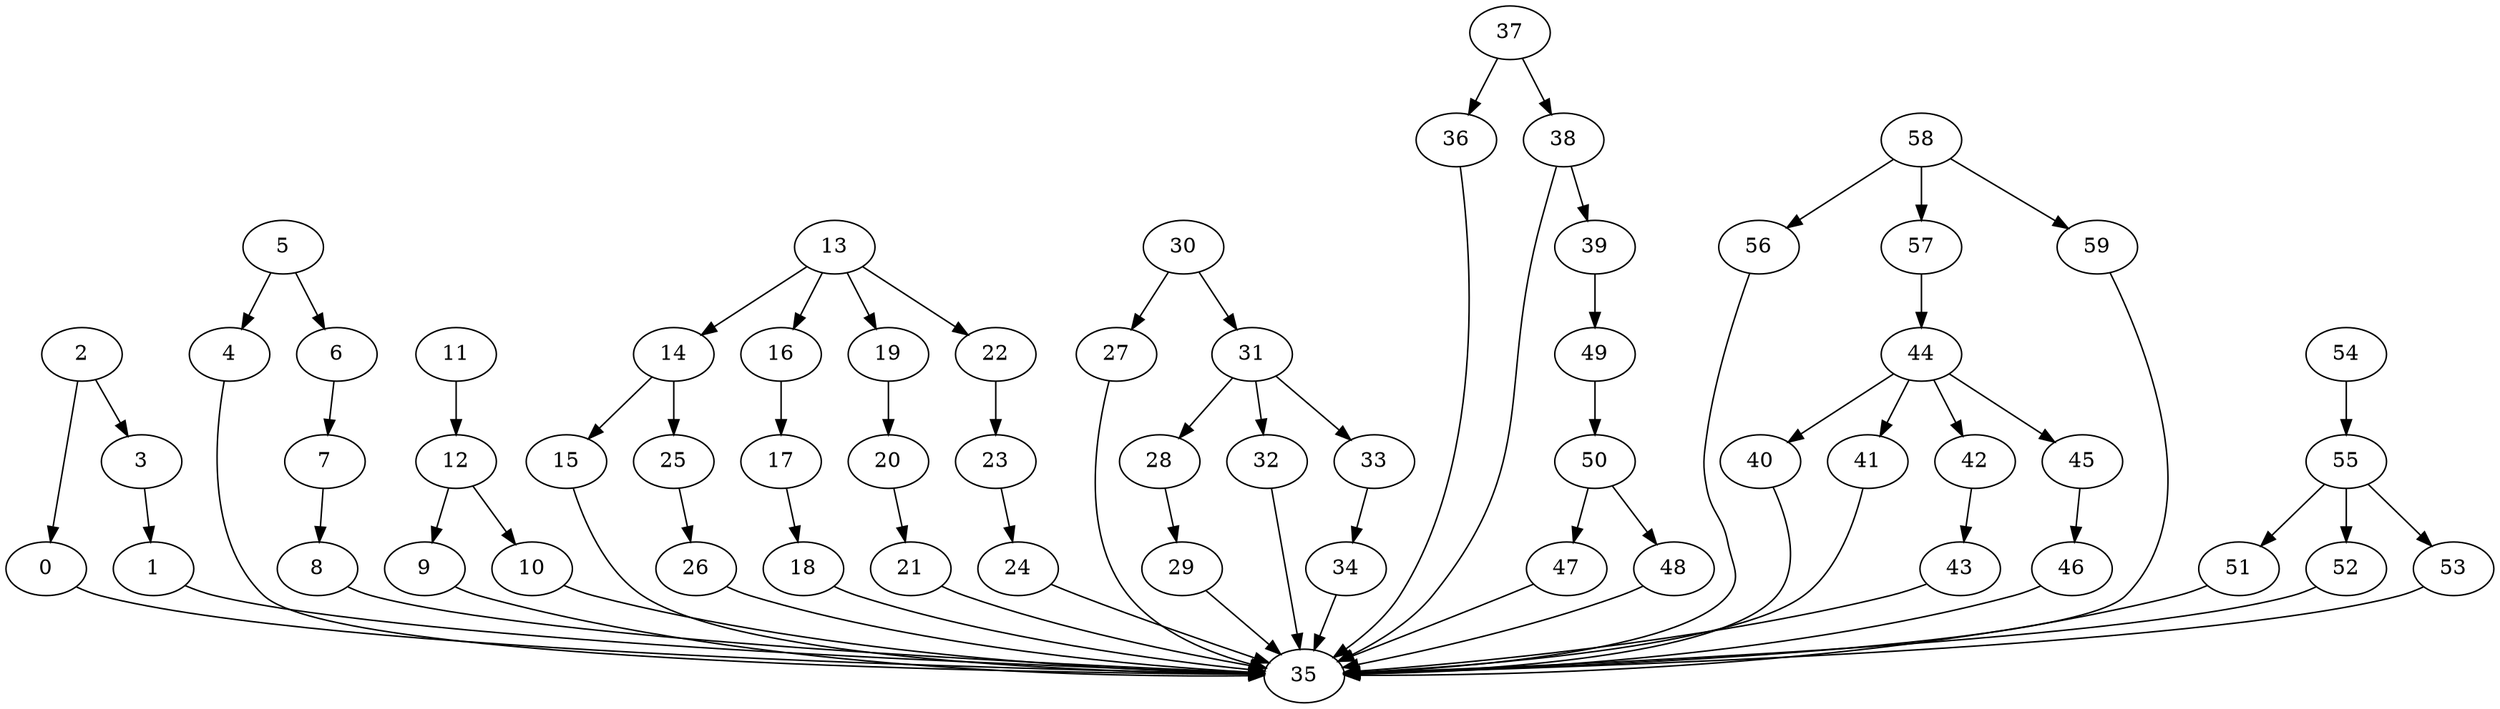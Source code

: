 strict digraph  {
0 [exec=161];
1 [exec=157];
2 [exec=67];
3 [exec=111];
4 [exec=192];
5 [exec=84];
6 [exec=124];
7 [exec=157];
8 [exec=86];
9 [exec=70];
10 [exec=197];
11 [exec=126];
12 [exec=184];
13 [exec=92];
14 [exec=137];
15 [exec=88];
16 [exec=175];
17 [exec=157];
18 [exec=60];
19 [exec=69];
20 [exec=192];
21 [exec=196];
22 [exec=130];
23 [exec=137];
24 [exec=139];
25 [exec=177];
26 [exec=198];
27 [exec=66];
28 [exec=65];
29 [exec=129];
30 [exec=197];
31 [exec=164];
32 [exec=122];
33 [exec=148];
34 [exec=138];
35 [exec=123];
36 [exec=83];
37 [exec=113];
38 [exec=151];
39 [exec=150];
40 [exec=85];
41 [exec=160];
42 [exec=190];
43 [exec=121];
44 [exec=156];
45 [exec=141];
46 [exec=147];
47 [exec=53];
48 [exec=174];
49 [exec=200];
50 [exec=96];
51 [exec=194];
52 [exec=131];
53 [exec=82];
54 [exec=181];
55 [exec=63];
56 [exec=162];
57 [exec=91];
58 [exec=78];
59 [exec=137];
0 -> 35  [comm=12];
1 -> 35  [comm=8];
2 -> 3  [comm=12];
2 -> 0  [comm=20];
3 -> 1  [comm=11];
4 -> 35  [comm=15];
5 -> 6  [comm=11];
5 -> 4  [comm=20];
6 -> 7  [comm=5];
7 -> 8  [comm=20];
8 -> 35  [comm=16];
9 -> 35  [comm=7];
10 -> 35  [comm=8];
11 -> 12  [comm=17];
12 -> 9  [comm=11];
12 -> 10  [comm=20];
13 -> 14  [comm=10];
13 -> 16  [comm=18];
13 -> 19  [comm=15];
13 -> 22  [comm=7];
14 -> 15  [comm=17];
14 -> 25  [comm=19];
15 -> 35  [comm=17];
16 -> 17  [comm=7];
17 -> 18  [comm=10];
18 -> 35  [comm=10];
19 -> 20  [comm=9];
20 -> 21  [comm=5];
21 -> 35  [comm=9];
22 -> 23  [comm=19];
23 -> 24  [comm=9];
24 -> 35  [comm=20];
25 -> 26  [comm=16];
26 -> 35  [comm=9];
27 -> 35  [comm=9];
28 -> 29  [comm=5];
29 -> 35  [comm=5];
30 -> 31  [comm=8];
30 -> 27  [comm=9];
31 -> 32  [comm=18];
31 -> 28  [comm=11];
31 -> 33  [comm=11];
32 -> 35  [comm=5];
33 -> 34  [comm=13];
34 -> 35  [comm=11];
36 -> 35  [comm=14];
37 -> 38  [comm=12];
37 -> 36  [comm=15];
38 -> 39  [comm=13];
38 -> 35  [comm=18];
39 -> 49  [comm=9];
40 -> 35  [comm=6];
41 -> 35  [comm=16];
42 -> 43  [comm=19];
43 -> 35  [comm=18];
44 -> 45  [comm=9];
44 -> 40  [comm=9];
44 -> 41  [comm=5];
44 -> 42  [comm=19];
45 -> 46  [comm=10];
46 -> 35  [comm=5];
47 -> 35  [comm=9];
48 -> 35  [comm=10];
49 -> 50  [comm=9];
50 -> 47  [comm=20];
50 -> 48  [comm=8];
51 -> 35  [comm=6];
52 -> 35  [comm=15];
53 -> 35  [comm=20];
54 -> 55  [comm=8];
55 -> 51  [comm=6];
55 -> 52  [comm=12];
55 -> 53  [comm=11];
56 -> 35  [comm=13];
57 -> 44  [comm=6];
58 -> 59  [comm=8];
58 -> 56  [comm=19];
58 -> 57  [comm=5];
59 -> 35  [comm=7];
}
